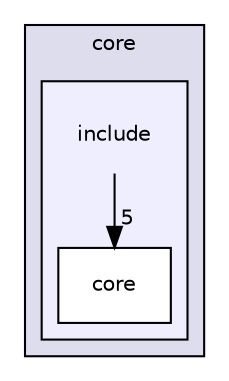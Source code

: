 digraph "NANA/modules/core/include" {
  compound=true
  node [ fontsize="10", fontname="Helvetica"];
  edge [ labelfontsize="10", labelfontname="Helvetica"];
  subgraph clusterdir_c3e203e05606b384f5fc9d03652c3ac7 {
    graph [ bgcolor="#ddddee", pencolor="black", label="core" fontname="Helvetica", fontsize="10", URL="dir_c3e203e05606b384f5fc9d03652c3ac7.html"]
  subgraph clusterdir_b97e1ce20cef1a3a5870d559f8ef4003 {
    graph [ bgcolor="#eeeeff", pencolor="black", label="" URL="dir_b97e1ce20cef1a3a5870d559f8ef4003.html"];
    dir_b97e1ce20cef1a3a5870d559f8ef4003 [shape=plaintext label="include"];
  dir_0b3436d11cdafbf8314ae8e34c2f5846 [shape=box label="core" fillcolor="white" style="filled" URL="dir_0b3436d11cdafbf8314ae8e34c2f5846.html"];
  }
  }
  dir_b97e1ce20cef1a3a5870d559f8ef4003->dir_0b3436d11cdafbf8314ae8e34c2f5846 [headlabel="5", labeldistance=1.5 headhref="dir_000009_000011.html"];
}
